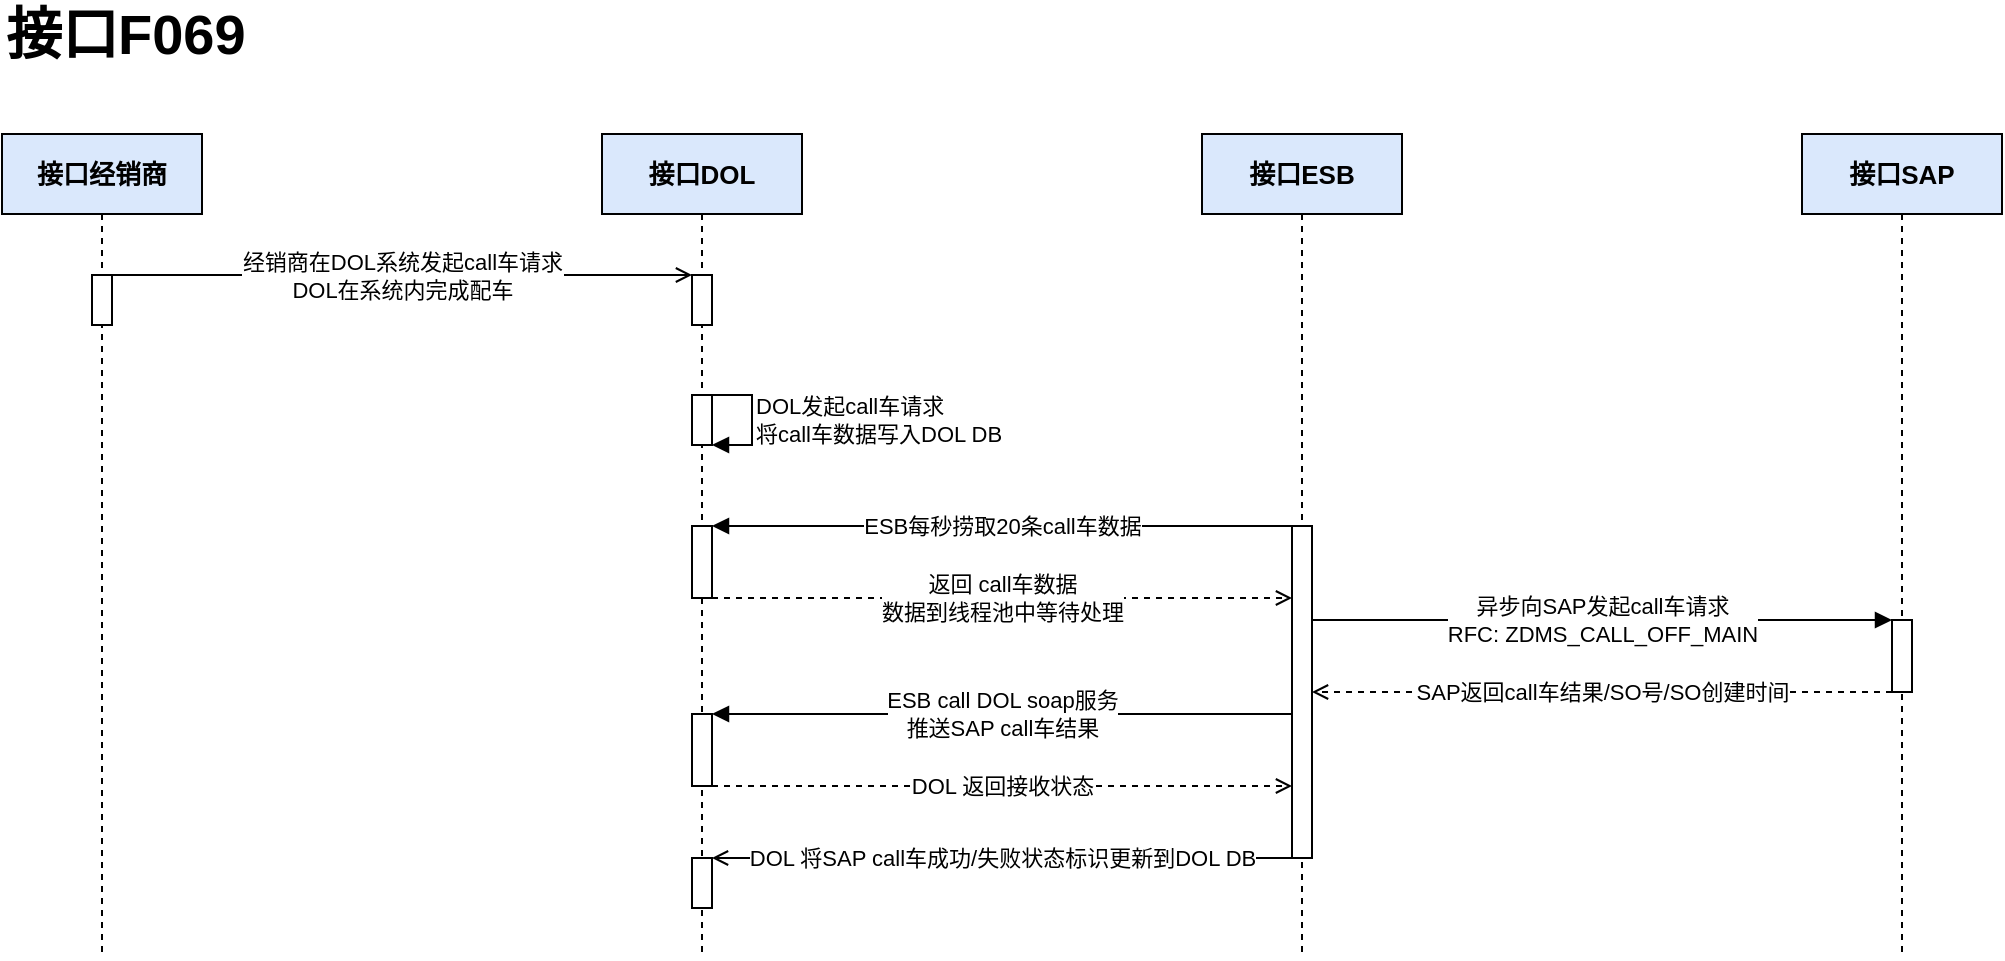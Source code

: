 <mxfile version="17.1.0" type="device" pages="2"><diagram id="LUuux5JeYA9iR_mgoFKM" name="第 1 页"><mxGraphModel dx="905" dy="484" grid="1" gridSize="10" guides="1" tooltips="1" connect="1" arrows="1" fold="1" page="1" pageScale="1" pageWidth="100" pageHeight="100" math="0" shadow="0"><root><mxCell id="0"/><mxCell id="1" parent="0"/><UserObject label="&lt;font style=&quot;font-size: 28px&quot; color=&quot;#000000&quot; &gt;&lt;b&gt;接口F069&lt;/b&gt;&lt;/font&gt;" id="description-1646816254770-1"><mxCell style="text;fillColor=none;verticalAlign=bottom;verticalLabelPosition=top;whiteSpace=wrap;labelPosition=center;rounded=0;html=1;strokeColor=none;align=left;" parent="1" vertex="1"><mxGeometry width="1000" height="20" as="geometry"/></mxCell></UserObject><UserObject label="&lt;font style=&quot;font-size: 13px&quot;&gt;&lt;b&gt;接口经销商&lt;/b&gt;&lt;/font&gt;" tooltip="&lt;font style=&quot;font-size: 13px&quot;&gt;&lt;b&gt;接口经销商&lt;/b&gt;&lt;/font&gt;" id="lifeline-1646816254770-2"><mxCell style="container=1;fillColor=#DAE8FC;whiteSpace=wrap;shape=umlLifeline;size=40;perimeter=lifelinePerimeter;outlineConnect=0;html=1;collapsible=0;recursiveResize=0;" parent="1" vertex="1"><mxGeometry y="30" width="100" height="412" as="geometry"/></mxCell></UserObject><UserObject label="&lt;font style=&quot;font-size: 13px&quot;&gt;&lt;b&gt;接口DOL&lt;/b&gt;&lt;/font&gt;" tooltip="&lt;font style=&quot;font-size: 13px&quot;&gt;&lt;b&gt;接口DOL&lt;/b&gt;&lt;/font&gt;" id="lifeline-1646816254770-3"><mxCell style="container=1;fillColor=#DAE8FC;whiteSpace=wrap;shape=umlLifeline;size=40;perimeter=lifelinePerimeter;outlineConnect=0;html=1;collapsible=0;recursiveResize=0;" parent="1" vertex="1"><mxGeometry x="300" y="30" width="100" height="412" as="geometry"/></mxCell></UserObject><UserObject label="&lt;font style=&quot;font-size: 13px&quot;&gt;&lt;b&gt;接口ESB&lt;/b&gt;&lt;/font&gt;" tooltip="&lt;font style=&quot;font-size: 13px&quot;&gt;&lt;b&gt;接口ESB&lt;/b&gt;&lt;/font&gt;" id="lifeline-1646816254770-4"><mxCell style="container=1;fillColor=#DAE8FC;whiteSpace=wrap;shape=umlLifeline;size=40;perimeter=lifelinePerimeter;outlineConnect=0;html=1;collapsible=0;recursiveResize=0;" parent="1" vertex="1"><mxGeometry x="600" y="30" width="100" height="412" as="geometry"/></mxCell></UserObject><UserObject label="&lt;font style=&quot;font-size: 13px&quot;&gt;&lt;b&gt;接口SAP&lt;/b&gt;&lt;/font&gt;" tooltip="&lt;font style=&quot;font-size: 13px&quot;&gt;&lt;b&gt;接口SAP&lt;/b&gt;&lt;/font&gt;" id="lifeline-1646816254770-5"><mxCell style="container=1;fillColor=#DAE8FC;whiteSpace=wrap;shape=umlLifeline;size=40;perimeter=lifelinePerimeter;outlineConnect=0;html=1;collapsible=0;recursiveResize=0;" parent="1" vertex="1"><mxGeometry x="900" y="30" width="100" height="412" as="geometry"/></mxCell></UserObject><UserObject label="" tooltip="&lt;font style=&quot;font-size: 13px&quot;&gt;&lt;b&gt;接口经销商&lt;/b&gt;&lt;/font&gt;" id="activation-1646816254770-6"><mxCell style="perimeter=orthogonalPerimeter;html=1;points=[];" parent="1" vertex="1"><mxGeometry x="45" y="100.5" width="10" height="25" as="geometry"/></mxCell></UserObject><UserObject label="" tooltip="&lt;font style=&quot;font-size: 13px&quot;&gt;&lt;b&gt;接口DOL&lt;/b&gt;&lt;/font&gt;" id="activation-1646816254770-7"><mxCell style="perimeter=orthogonalPerimeter;html=1;points=[];" parent="1" vertex="1"><mxGeometry x="345" y="100.5" width="10" height="25" as="geometry"/></mxCell></UserObject><UserObject label="" tooltip="&lt;font style=&quot;font-size: 13px&quot;&gt;&lt;b&gt;接口DOL&lt;/b&gt;&lt;/font&gt;" id="activation-1646816254770-8"><mxCell style="perimeter=orthogonalPerimeter;html=1;points=[];" parent="1" vertex="1"><mxGeometry x="345" y="160.5" width="10" height="25" as="geometry"/></mxCell></UserObject><UserObject label="" tooltip="&lt;font style=&quot;font-size: 13px&quot;&gt;&lt;b&gt;接口DOL&lt;/b&gt;&lt;/font&gt;" id="activation-1646816254770-9"><mxCell style="perimeter=orthogonalPerimeter;html=1;points=[];" parent="1" vertex="1"><mxGeometry x="345" y="226" width="10" height="36" as="geometry"/></mxCell></UserObject><UserObject label="" tooltip="&lt;font style=&quot;font-size: 13px&quot;&gt;&lt;b&gt;接口DOL&lt;/b&gt;&lt;/font&gt;" id="activation-1646816254770-10"><mxCell style="perimeter=orthogonalPerimeter;html=1;points=[];" parent="1" vertex="1"><mxGeometry x="345" y="320" width="10" height="36" as="geometry"/></mxCell></UserObject><UserObject label="" tooltip="&lt;font style=&quot;font-size: 13px&quot;&gt;&lt;b&gt;接口DOL&lt;/b&gt;&lt;/font&gt;" id="activation-1646816254770-11"><mxCell style="perimeter=orthogonalPerimeter;html=1;points=[];" parent="1" vertex="1"><mxGeometry x="345" y="392" width="10" height="25" as="geometry"/></mxCell></UserObject><UserObject label="" tooltip="&lt;font style=&quot;font-size: 13px&quot;&gt;&lt;b&gt;接口ESB&lt;/b&gt;&lt;/font&gt;" id="activation-1646816254770-12"><mxCell style="perimeter=orthogonalPerimeter;html=1;points=[];" parent="1" vertex="1"><mxGeometry x="645" y="226" width="10" height="166" as="geometry"/></mxCell></UserObject><UserObject label="" tooltip="&lt;font style=&quot;font-size: 13px&quot;&gt;&lt;b&gt;接口SAP&lt;/b&gt;&lt;/font&gt;" id="activation-1646816254770-13"><mxCell style="perimeter=orthogonalPerimeter;html=1;points=[];" parent="1" vertex="1"><mxGeometry x="945" y="273" width="10" height="36" as="geometry"/></mxCell></UserObject><UserObject label="&lt;font style=&quot;font-size: 11px&quot;&gt;经销商在DOL系统发起call车请求&lt;br/&gt;DOL在系统内完成配车&lt;br/&gt;&lt;/font&gt;" id="message-1646816254770-14"><mxCell style="endFill=0;html=1;endArrow=open;" parent="1" edge="1"><mxGeometry relative="1" as="geometry"><mxPoint x="55" y="100.5" as="sourcePoint"/><mxPoint x="345" y="100.5" as="targetPoint"/></mxGeometry></mxCell></UserObject><UserObject label="&lt;font style=&quot;font-size: 11px&quot;&gt;DOL发起call车请求&lt;br/&gt;将call车数据写入DOL DB&lt;br/&gt;&lt;/font&gt;" id="message-1646816254770-15"><mxCell style="endFill=1;rounded=0;html=1;endArrow=block;align=left;" parent="1" edge="1"><mxGeometry relative="1" as="geometry"><mxPoint x="355" y="160.5" as="sourcePoint"/><mxPoint x="355" y="185.5" as="targetPoint"/><Array as="points"><mxPoint x="375" y="160.5"/><mxPoint x="375" y="185.5"/></Array></mxGeometry></mxCell></UserObject><UserObject label="&lt;font style=&quot;font-size: 11px&quot;&gt;ESB每秒捞取20条call车数据&lt;br/&gt;&lt;/font&gt;" id="message-1646816254770-16"><mxCell style="endFill=1;html=1;endArrow=block;" parent="1" edge="1"><mxGeometry relative="1" as="geometry"><mxPoint x="645" y="226" as="sourcePoint"/><mxPoint x="355" y="226" as="targetPoint"/></mxGeometry></mxCell></UserObject><UserObject label="&lt;font style=&quot;font-size: 11px&quot;&gt;返回 call车数据&lt;br/&gt;数据到线程池中等待处理&lt;br/&gt;&lt;/font&gt;" id="message-1646816254770-17"><mxCell style="dashed=1;endFill=0;html=1;endArrow=open;" parent="1" edge="1"><mxGeometry relative="1" as="geometry"><mxPoint x="355" y="262" as="sourcePoint"/><mxPoint x="645" y="262" as="targetPoint"/></mxGeometry></mxCell></UserObject><UserObject label="&lt;font style=&quot;font-size: 11px&quot;&gt;异步向SAP发起call车请求&lt;br/&gt;RFC: ZDMS_CALL_OFF_MAIN&lt;br/&gt;&lt;/font&gt;" id="message-1646816254770-18"><mxCell style="endFill=1;html=1;endArrow=block;" parent="1" edge="1"><mxGeometry relative="1" as="geometry"><mxPoint x="655" y="273" as="sourcePoint"/><mxPoint x="945" y="273" as="targetPoint"/></mxGeometry></mxCell></UserObject><UserObject label="&lt;font style=&quot;font-size: 11px&quot;&gt;SAP返回call车结果/SO号/SO创建时间&lt;br/&gt;&lt;/font&gt;" id="message-1646816254770-19"><mxCell style="dashed=1;endFill=0;html=1;endArrow=open;" parent="1" edge="1"><mxGeometry relative="1" as="geometry"><mxPoint x="945" y="309" as="sourcePoint"/><mxPoint x="655" y="309" as="targetPoint"/></mxGeometry></mxCell></UserObject><UserObject label="&lt;font style=&quot;font-size: 11px&quot;&gt;ESB call DOL soap服务&lt;br/&gt;推送SAP call车结果&lt;br/&gt;&lt;/font&gt;" id="message-1646816254770-20"><mxCell style="endFill=1;html=1;endArrow=block;" parent="1" edge="1"><mxGeometry relative="1" as="geometry"><mxPoint x="645" y="320" as="sourcePoint"/><mxPoint x="355" y="320" as="targetPoint"/></mxGeometry></mxCell></UserObject><UserObject label="&lt;font style=&quot;font-size: 11px&quot;&gt;DOL 返回接收状态&lt;br/&gt;&lt;/font&gt;" id="message-1646816254770-21"><mxCell style="dashed=1;endFill=0;html=1;endArrow=open;" parent="1" edge="1"><mxGeometry relative="1" as="geometry"><mxPoint x="355" y="356" as="sourcePoint"/><mxPoint x="645" y="356" as="targetPoint"/></mxGeometry></mxCell></UserObject><UserObject label="&lt;font style=&quot;font-size: 11px&quot;&gt;DOL 将SAP call车成功/失败状态标识更新到DOL DB&lt;br/&gt;&lt;/font&gt;" id="message-1646816254770-22"><mxCell style="endFill=0;html=1;endArrow=open;" parent="1" edge="1"><mxGeometry relative="1" as="geometry"><mxPoint x="645" y="392" as="sourcePoint"/><mxPoint x="355" y="392" as="targetPoint"/></mxGeometry></mxCell></UserObject></root></mxGraphModel></diagram><diagram id="CcdAapyFTNghlULEBccj" name="第 2 页"><mxGraphModel dx="905" dy="384" grid="1" gridSize="10" guides="1" tooltips="1" connect="1" arrows="1" fold="1" page="1" pageScale="1" pageWidth="827" pageHeight="1169" math="0" shadow="0"><root><mxCell id="dEptky9RSS_JNWXA4ziu-0"/><mxCell id="dEptky9RSS_JNWXA4ziu-1" parent="dEptky9RSS_JNWXA4ziu-0"/></root></mxGraphModel></diagram></mxfile>